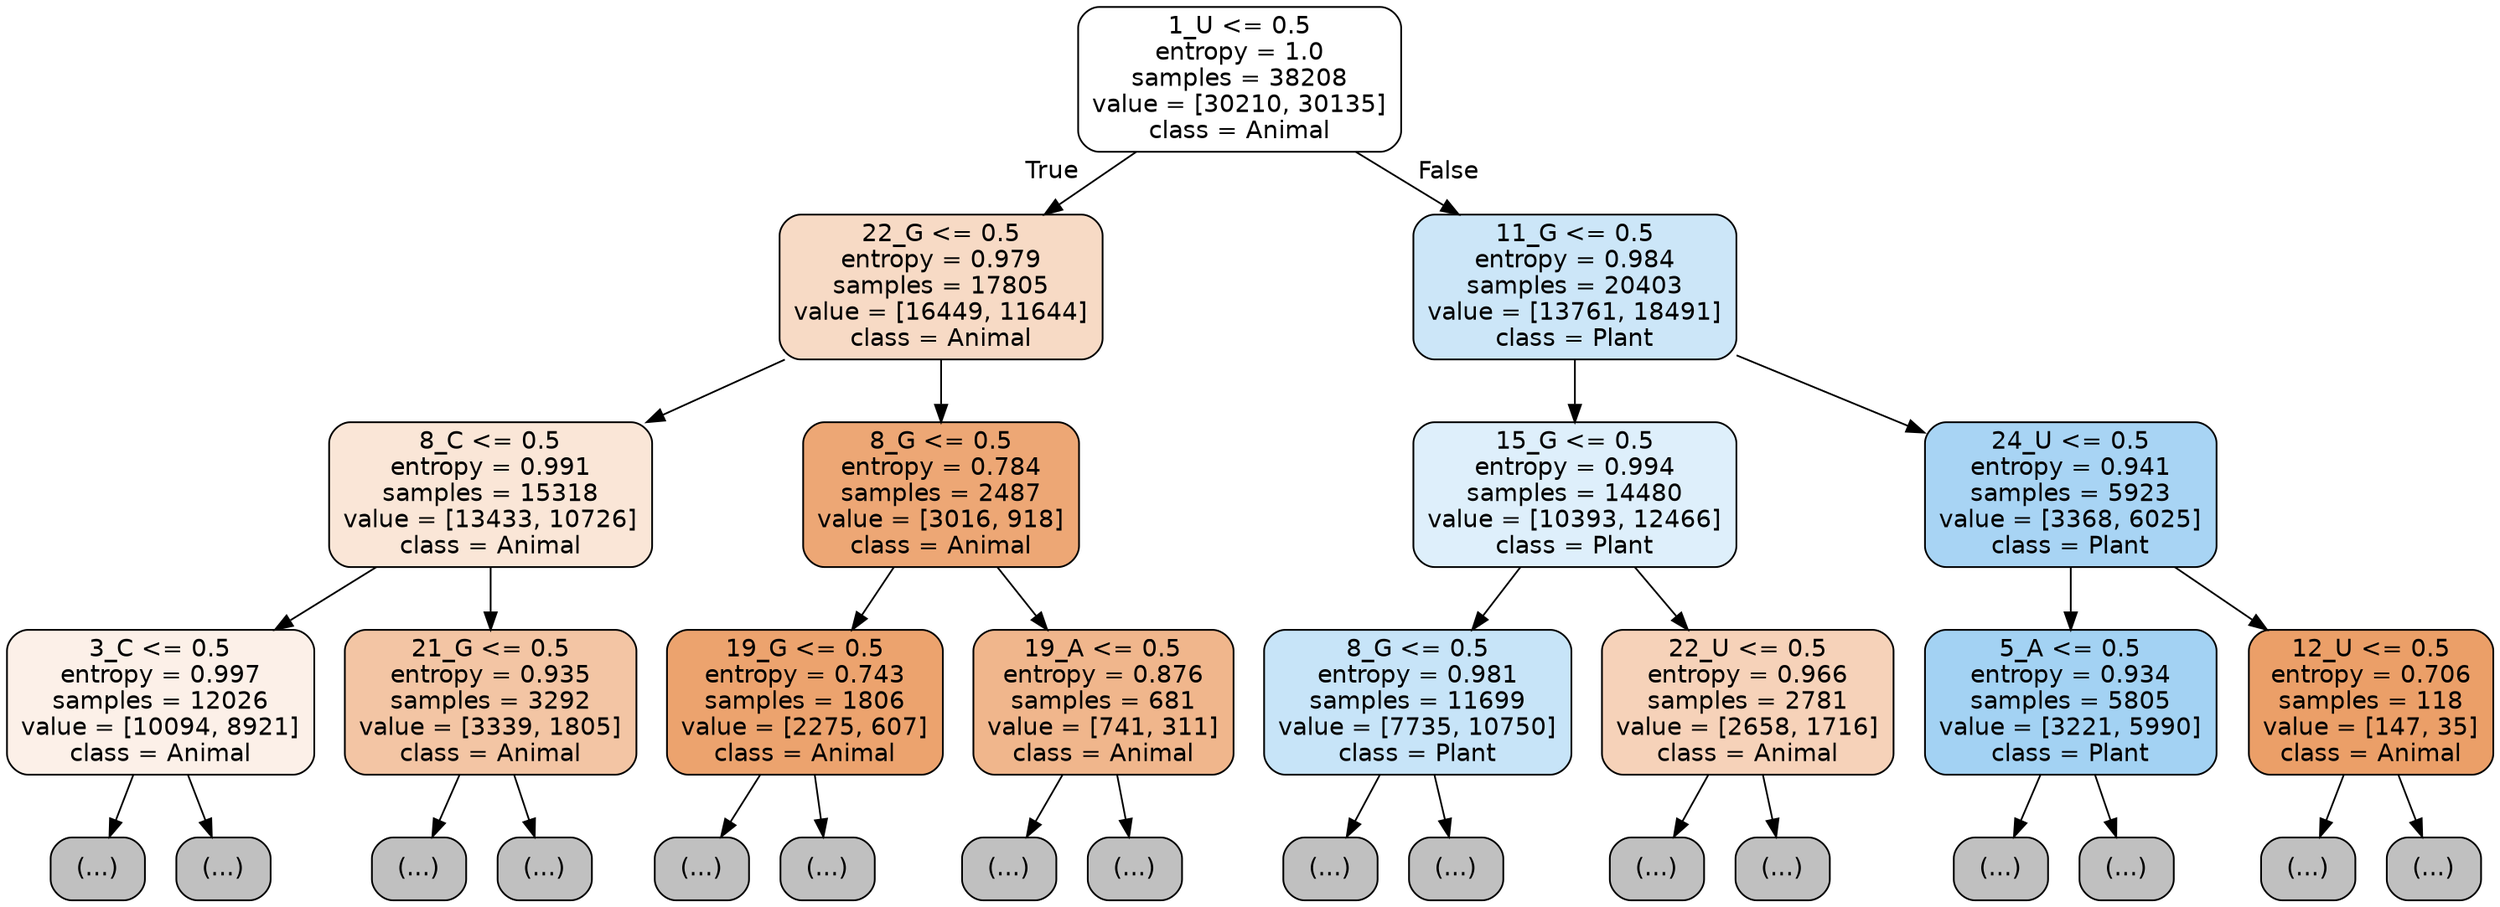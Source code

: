 digraph Tree {
node [shape=box, style="filled, rounded", color="black", fontname="helvetica"] ;
edge [fontname="helvetica"] ;
0 [label="1_U <= 0.5\nentropy = 1.0\nsamples = 38208\nvalue = [30210, 30135]\nclass = Animal", fillcolor="#ffffff"] ;
1 [label="22_G <= 0.5\nentropy = 0.979\nsamples = 17805\nvalue = [16449, 11644]\nclass = Animal", fillcolor="#f7dac5"] ;
0 -> 1 [labeldistance=2.5, labelangle=45, headlabel="True"] ;
2 [label="8_C <= 0.5\nentropy = 0.991\nsamples = 15318\nvalue = [13433, 10726]\nclass = Animal", fillcolor="#fae6d7"] ;
1 -> 2 ;
3 [label="3_C <= 0.5\nentropy = 0.997\nsamples = 12026\nvalue = [10094, 8921]\nclass = Animal", fillcolor="#fcf0e8"] ;
2 -> 3 ;
4 [label="(...)", fillcolor="#C0C0C0"] ;
3 -> 4 ;
5199 [label="(...)", fillcolor="#C0C0C0"] ;
3 -> 5199 ;
6454 [label="21_G <= 0.5\nentropy = 0.935\nsamples = 3292\nvalue = [3339, 1805]\nclass = Animal", fillcolor="#f3c5a4"] ;
2 -> 6454 ;
6455 [label="(...)", fillcolor="#C0C0C0"] ;
6454 -> 6455 ;
7930 [label="(...)", fillcolor="#C0C0C0"] ;
6454 -> 7930 ;
8349 [label="8_G <= 0.5\nentropy = 0.784\nsamples = 2487\nvalue = [3016, 918]\nclass = Animal", fillcolor="#eda775"] ;
1 -> 8349 ;
8350 [label="19_G <= 0.5\nentropy = 0.743\nsamples = 1806\nvalue = [2275, 607]\nclass = Animal", fillcolor="#eca36e"] ;
8349 -> 8350 ;
8351 [label="(...)", fillcolor="#C0C0C0"] ;
8350 -> 8351 ;
8936 [label="(...)", fillcolor="#C0C0C0"] ;
8350 -> 8936 ;
9147 [label="19_A <= 0.5\nentropy = 0.876\nsamples = 681\nvalue = [741, 311]\nclass = Animal", fillcolor="#f0b68c"] ;
8349 -> 9147 ;
9148 [label="(...)", fillcolor="#C0C0C0"] ;
9147 -> 9148 ;
9397 [label="(...)", fillcolor="#C0C0C0"] ;
9147 -> 9397 ;
9454 [label="11_G <= 0.5\nentropy = 0.984\nsamples = 20403\nvalue = [13761, 18491]\nclass = Plant", fillcolor="#cce6f8"] ;
0 -> 9454 [labeldistance=2.5, labelangle=-45, headlabel="False"] ;
9455 [label="15_G <= 0.5\nentropy = 0.994\nsamples = 14480\nvalue = [10393, 12466]\nclass = Plant", fillcolor="#deeffb"] ;
9454 -> 9455 ;
9456 [label="8_G <= 0.5\nentropy = 0.981\nsamples = 11699\nvalue = [7735, 10750]\nclass = Plant", fillcolor="#c7e4f8"] ;
9455 -> 9456 ;
9457 [label="(...)", fillcolor="#C0C0C0"] ;
9456 -> 9457 ;
12558 [label="(...)", fillcolor="#C0C0C0"] ;
9456 -> 12558 ;
13665 [label="22_U <= 0.5\nentropy = 0.966\nsamples = 2781\nvalue = [2658, 1716]\nclass = Animal", fillcolor="#f6d2b9"] ;
9455 -> 13665 ;
13666 [label="(...)", fillcolor="#C0C0C0"] ;
13665 -> 13666 ;
14937 [label="(...)", fillcolor="#C0C0C0"] ;
13665 -> 14937 ;
15120 [label="24_U <= 0.5\nentropy = 0.941\nsamples = 5923\nvalue = [3368, 6025]\nclass = Plant", fillcolor="#a8d4f4"] ;
9454 -> 15120 ;
15121 [label="5_A <= 0.5\nentropy = 0.934\nsamples = 5805\nvalue = [3221, 5990]\nclass = Plant", fillcolor="#a3d2f3"] ;
15120 -> 15121 ;
15122 [label="(...)", fillcolor="#C0C0C0"] ;
15121 -> 15122 ;
16577 [label="(...)", fillcolor="#C0C0C0"] ;
15121 -> 16577 ;
17054 [label="12_U <= 0.5\nentropy = 0.706\nsamples = 118\nvalue = [147, 35]\nclass = Animal", fillcolor="#eb9f68"] ;
15120 -> 17054 ;
17055 [label="(...)", fillcolor="#C0C0C0"] ;
17054 -> 17055 ;
17088 [label="(...)", fillcolor="#C0C0C0"] ;
17054 -> 17088 ;
}